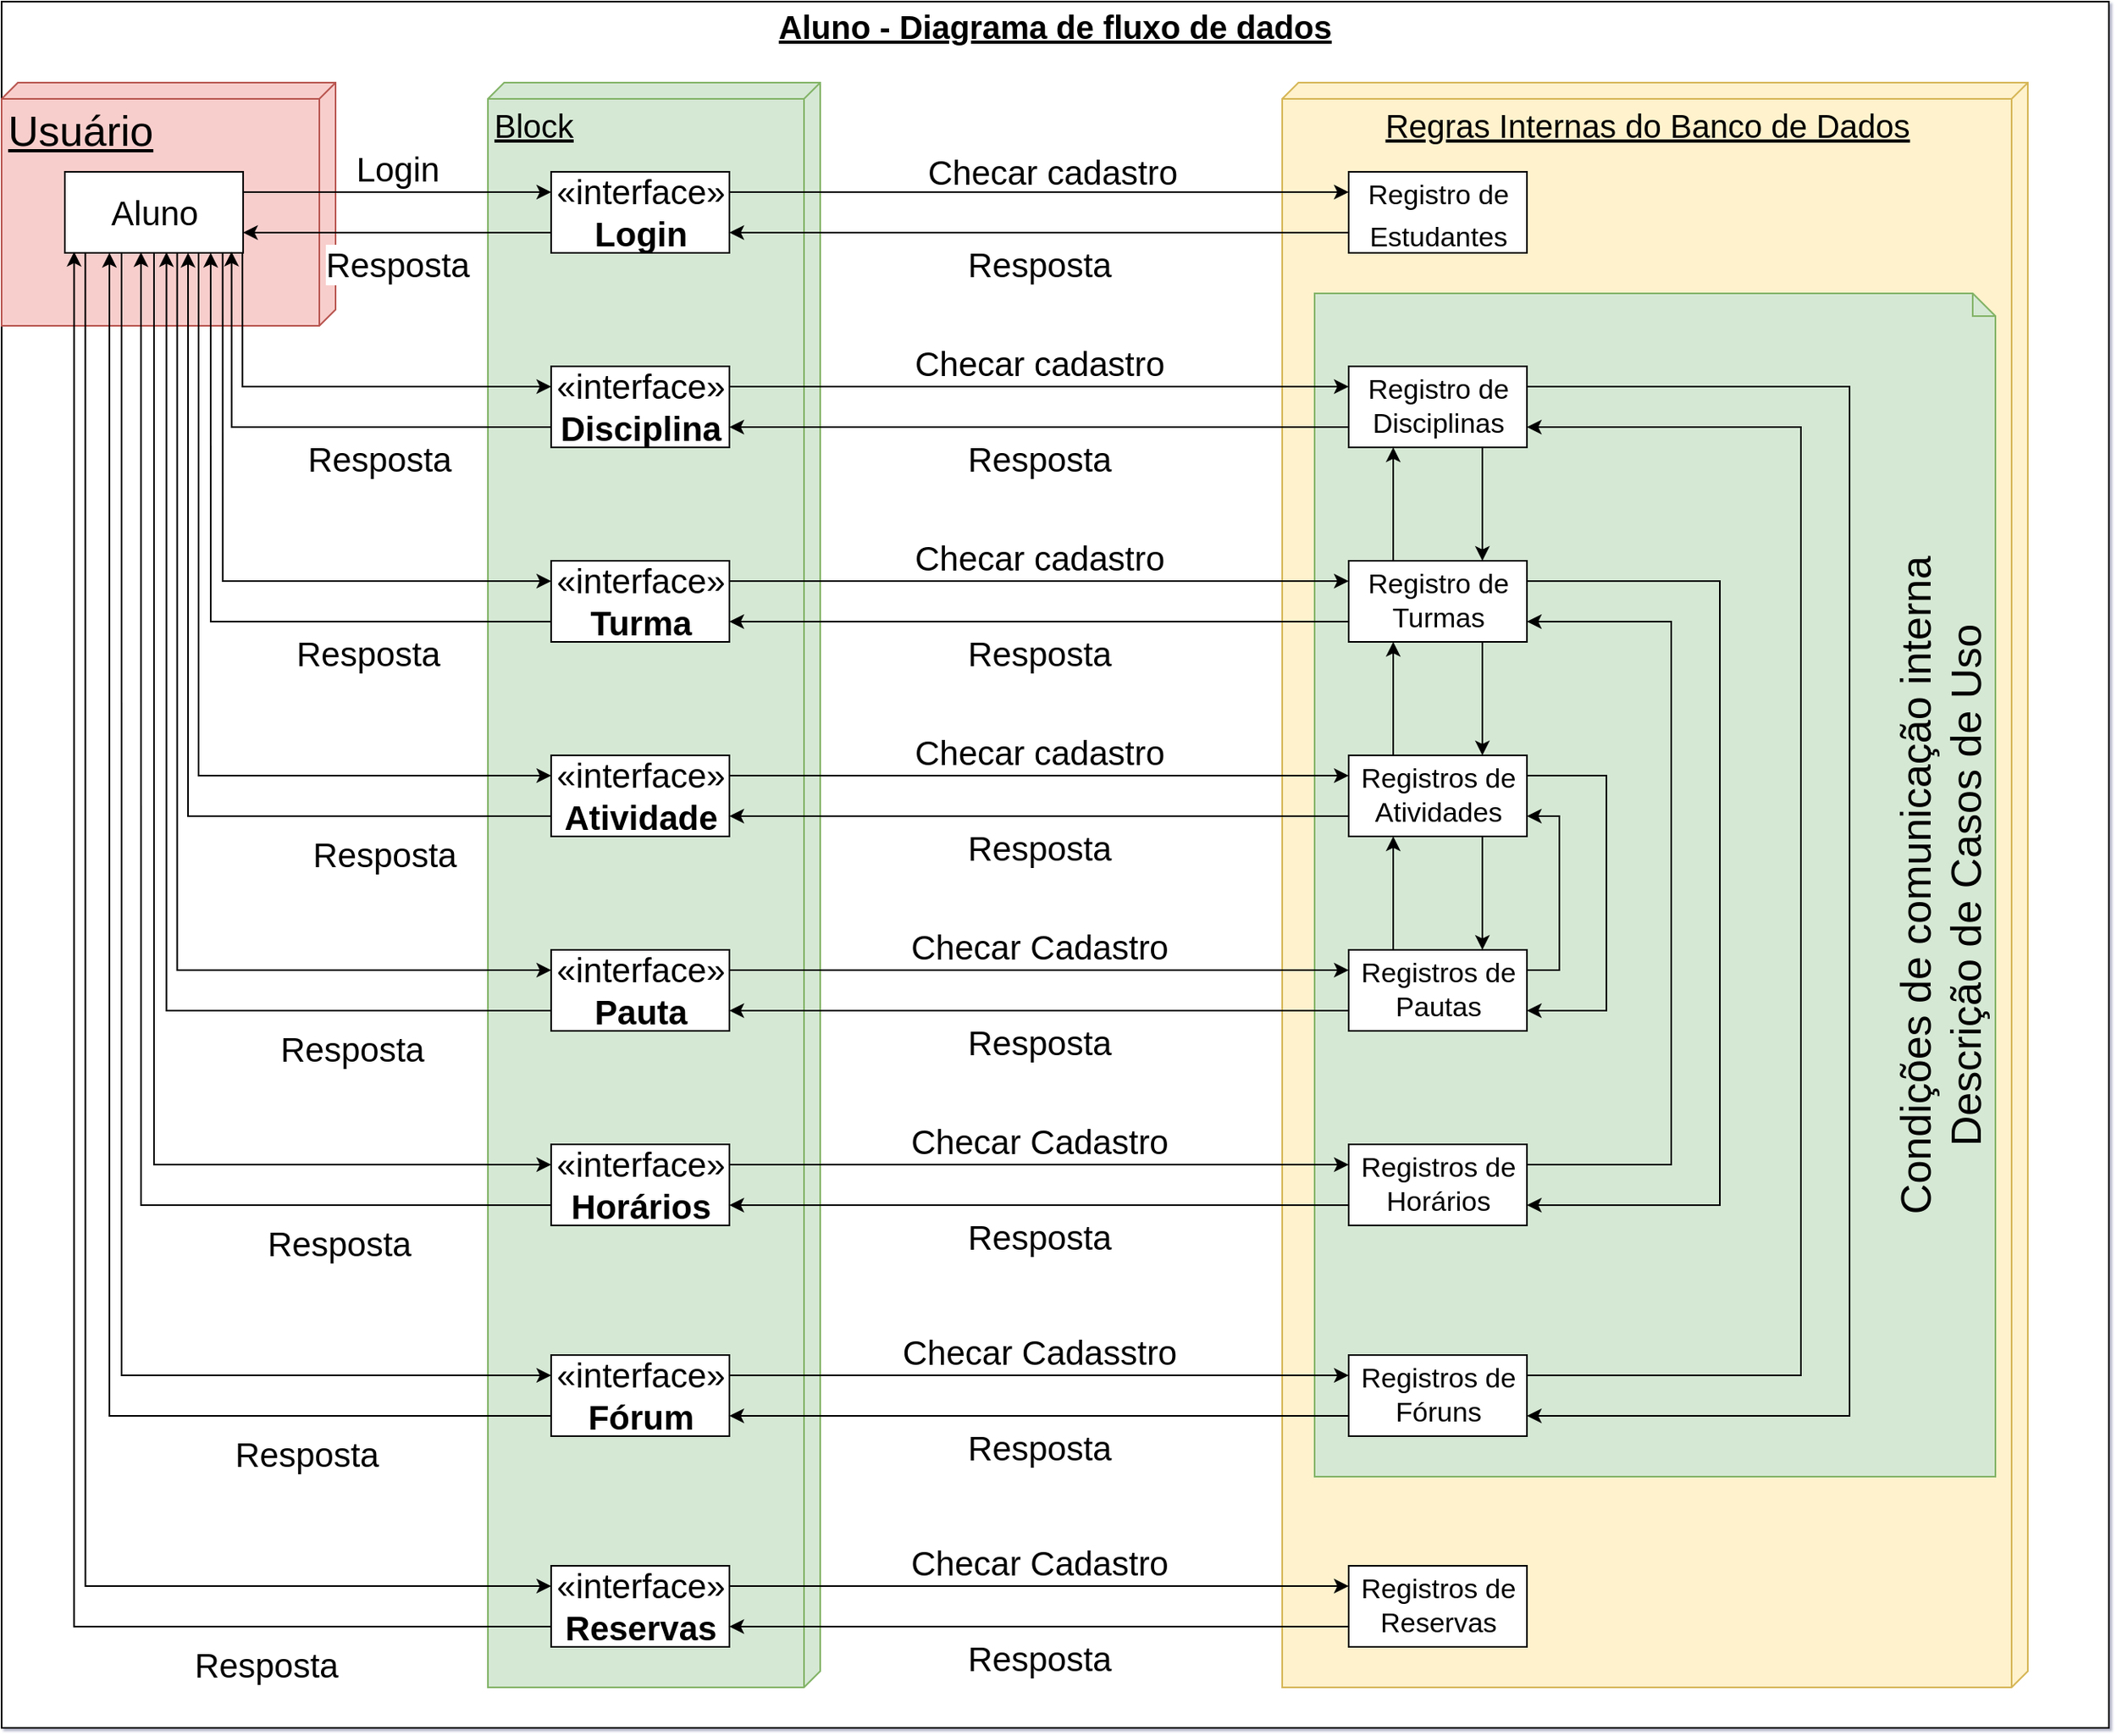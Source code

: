 <mxfile version="12.3.2" type="device" pages="1"><diagram id="SHQwK_Ve0WmSKA9LiEq6" name="Page-1"><mxGraphModel dx="1679" dy="534" grid="1" gridSize="10" guides="1" tooltips="1" connect="1" arrows="1" fold="1" page="1" pageScale="1" pageWidth="827" pageHeight="1169" math="0" shadow="1"><root><mxCell id="0"/><mxCell id="1" parent="0"/><mxCell id="xhDXMEoZwZoORVEO2PFJ-100" value="&lt;p style=&quot;margin: 4px 0px 0px; text-align: center; text-decoration: underline; font-size: 20px;&quot;&gt;&lt;b style=&quot;font-size: 20px;&quot;&gt;Aluno - Diagrama de fluxo de dados&lt;/b&gt;&lt;/p&gt;&lt;p style=&quot;margin: 0px 0px 0px 8px; font-size: 20px;&quot;&gt;&lt;br style=&quot;font-size: 20px;&quot;&gt;&lt;/p&gt;" style="verticalAlign=top;align=left;overflow=fill;fontSize=20;fontFamily=Helvetica;html=1;" parent="1" vertex="1"><mxGeometry x="-790" y="30" width="1300" height="1065" as="geometry"/></mxCell><mxCell id="xhDXMEoZwZoORVEO2PFJ-105" value="Usuário" style="verticalAlign=top;align=left;spacingTop=8;spacingLeft=2;spacingRight=12;shape=cube;size=10;direction=south;fontStyle=4;html=1;strokeColor=#b85450;fillColor=#f8cecc;fontSize=26;" parent="1" vertex="1"><mxGeometry x="-790" y="80" width="206" height="150" as="geometry"/></mxCell><mxCell id="xhDXMEoZwZoORVEO2PFJ-102" value="Regras Internas do Banco de Dados" style="verticalAlign=top;align=center;spacingTop=8;spacingLeft=2;spacingRight=12;shape=cube;size=10;direction=south;fontStyle=4;html=1;fontSize=20;fillColor=#fff2cc;strokeColor=#d6b656;" parent="1" vertex="1"><mxGeometry y="80" width="460" height="990" as="geometry"/></mxCell><mxCell id="xhDXMEoZwZoORVEO2PFJ-104" value="&lt;span style=&quot;white-space: nowrap ; font-size: 26px&quot;&gt;Condições de comunicação interna&lt;br&gt;Descrição de Casos de Uso&lt;br&gt;&lt;/span&gt;" style="shape=note;whiteSpace=wrap;html=1;size=14;verticalAlign=bottom;align=center;spacingTop=-6;strokeColor=#82b366;fillColor=#d5e8d4;fontSize=26;horizontal=0;" parent="1" vertex="1"><mxGeometry x="20" y="210" width="420" height="730" as="geometry"/></mxCell><mxCell id="xhDXMEoZwZoORVEO2PFJ-103" value="Block" style="verticalAlign=top;align=left;spacingTop=8;spacingLeft=2;spacingRight=12;shape=cube;size=10;direction=south;fontStyle=4;html=1;fontSize=20;fillColor=#d5e8d4;strokeColor=#82b366;" parent="1" vertex="1"><mxGeometry x="-490" y="80" width="205" height="990" as="geometry"/></mxCell><mxCell id="xhDXMEoZwZoORVEO2PFJ-34" value="Login" style="edgeStyle=orthogonalEdgeStyle;rounded=0;orthogonalLoop=1;jettySize=auto;html=1;exitX=1;exitY=0.25;exitDx=0;exitDy=0;entryX=0;entryY=0.25;entryDx=0;entryDy=0;fontSize=21;verticalAlign=bottom;labelBackgroundColor=none;" parent="1" source="xhDXMEoZwZoORVEO2PFJ-24" target="xhDXMEoZwZoORVEO2PFJ-25" edge="1"><mxGeometry relative="1" as="geometry"/></mxCell><mxCell id="xhDXMEoZwZoORVEO2PFJ-36" style="edgeStyle=orthogonalEdgeStyle;rounded=0;orthogonalLoop=1;jettySize=auto;html=1;exitX=0.318;exitY=0.993;exitDx=0;exitDy=0;entryX=0;entryY=0.25;entryDx=0;entryDy=0;fontSize=21;exitPerimeter=0;" parent="1" source="xhDXMEoZwZoORVEO2PFJ-24" target="xhDXMEoZwZoORVEO2PFJ-26" edge="1"><mxGeometry relative="1" as="geometry"/></mxCell><mxCell id="xhDXMEoZwZoORVEO2PFJ-42" style="edgeStyle=orthogonalEdgeStyle;rounded=0;orthogonalLoop=1;jettySize=auto;html=1;exitX=0.75;exitY=1;exitDx=0;exitDy=0;entryX=0;entryY=0.25;entryDx=0;entryDy=0;labelBackgroundColor=none;fontSize=21;" parent="1" source="xhDXMEoZwZoORVEO2PFJ-24" target="xhDXMEoZwZoORVEO2PFJ-27" edge="1"><mxGeometry relative="1" as="geometry"/></mxCell><mxCell id="xhDXMEoZwZoORVEO2PFJ-43" style="edgeStyle=orthogonalEdgeStyle;rounded=0;orthogonalLoop=1;jettySize=auto;html=1;exitX=0.115;exitY=0.993;exitDx=0;exitDy=0;entryX=0;entryY=0.25;entryDx=0;entryDy=0;labelBackgroundColor=none;fontSize=21;exitPerimeter=0;" parent="1" source="xhDXMEoZwZoORVEO2PFJ-24" target="xhDXMEoZwZoORVEO2PFJ-28" edge="1"><mxGeometry relative="1" as="geometry"/></mxCell><mxCell id="xhDXMEoZwZoORVEO2PFJ-45" style="edgeStyle=orthogonalEdgeStyle;rounded=0;orthogonalLoop=1;jettySize=auto;html=1;exitX=0.63;exitY=1;exitDx=0;exitDy=0;entryX=0;entryY=0.25;entryDx=0;entryDy=0;labelBackgroundColor=none;fontSize=21;exitPerimeter=0;" parent="1" source="xhDXMEoZwZoORVEO2PFJ-24" target="xhDXMEoZwZoORVEO2PFJ-30" edge="1"><mxGeometry relative="1" as="geometry"/></mxCell><mxCell id="xhDXMEoZwZoORVEO2PFJ-46" style="edgeStyle=orthogonalEdgeStyle;rounded=0;orthogonalLoop=1;jettySize=auto;html=1;exitX=0.996;exitY=1.005;exitDx=0;exitDy=0;entryX=0;entryY=0.25;entryDx=0;entryDy=0;labelBackgroundColor=none;fontSize=21;exitPerimeter=0;" parent="1" source="xhDXMEoZwZoORVEO2PFJ-24" target="xhDXMEoZwZoORVEO2PFJ-31" edge="1"><mxGeometry relative="1" as="geometry"/></mxCell><mxCell id="xhDXMEoZwZoORVEO2PFJ-49" style="edgeStyle=orthogonalEdgeStyle;rounded=0;orthogonalLoop=1;jettySize=auto;html=1;exitX=0.5;exitY=1;exitDx=0;exitDy=0;entryX=0;entryY=0.25;entryDx=0;entryDy=0;labelBackgroundColor=none;fontSize=21;" parent="1" source="xhDXMEoZwZoORVEO2PFJ-24" target="xhDXMEoZwZoORVEO2PFJ-32" edge="1"><mxGeometry relative="1" as="geometry"/></mxCell><mxCell id="xhDXMEoZwZoORVEO2PFJ-53" style="edgeStyle=orthogonalEdgeStyle;rounded=0;orthogonalLoop=1;jettySize=auto;html=1;exitX=0.885;exitY=1.007;exitDx=0;exitDy=0;entryX=0;entryY=0.25;entryDx=0;entryDy=0;labelBackgroundColor=none;fontSize=21;exitPerimeter=0;" parent="1" source="xhDXMEoZwZoORVEO2PFJ-24" target="xhDXMEoZwZoORVEO2PFJ-33" edge="1"><mxGeometry relative="1" as="geometry"/></mxCell><mxCell id="xhDXMEoZwZoORVEO2PFJ-24" value="Aluno" style="html=1;fontSize=21;align=center;" parent="1" vertex="1"><mxGeometry x="-751" y="135" width="110" height="50" as="geometry"/></mxCell><mxCell id="xhDXMEoZwZoORVEO2PFJ-35" value="Resposta" style="edgeStyle=orthogonalEdgeStyle;rounded=0;orthogonalLoop=1;jettySize=auto;html=1;exitX=0;exitY=0.75;exitDx=0;exitDy=0;entryX=1;entryY=0.75;entryDx=0;entryDy=0;fontSize=21;verticalAlign=top;" parent="1" source="xhDXMEoZwZoORVEO2PFJ-25" target="xhDXMEoZwZoORVEO2PFJ-24" edge="1"><mxGeometry relative="1" as="geometry"/></mxCell><mxCell id="xhDXMEoZwZoORVEO2PFJ-40" value="Checar cadastro" style="edgeStyle=orthogonalEdgeStyle;rounded=0;orthogonalLoop=1;jettySize=auto;html=1;exitX=1;exitY=0.25;exitDx=0;exitDy=0;entryX=0;entryY=0.25;entryDx=0;entryDy=0;labelBackgroundColor=none;fontSize=21;verticalAlign=middle;labelPosition=center;verticalLabelPosition=middle;align=center;" parent="1" source="xhDXMEoZwZoORVEO2PFJ-25" target="xhDXMEoZwZoORVEO2PFJ-39" edge="1"><mxGeometry x="0.041" y="12" relative="1" as="geometry"><mxPoint as="offset"/></mxGeometry></mxCell><mxCell id="xhDXMEoZwZoORVEO2PFJ-25" value="«interface»&lt;br&gt;&lt;b&gt;Login&lt;/b&gt;" style="html=1;fontSize=21;align=center;" parent="1" vertex="1"><mxGeometry x="-451" y="135" width="110" height="50" as="geometry"/></mxCell><mxCell id="xhDXMEoZwZoORVEO2PFJ-37" value="Resposta" style="edgeStyle=orthogonalEdgeStyle;rounded=0;orthogonalLoop=1;jettySize=auto;html=1;exitX=0;exitY=0.75;exitDx=0;exitDy=0;fontSize=21;entryX=0.25;entryY=1;entryDx=0;entryDy=0;" parent="1" source="xhDXMEoZwZoORVEO2PFJ-26" target="xhDXMEoZwZoORVEO2PFJ-24" edge="1"><mxGeometry x="-0.693" y="23" relative="1" as="geometry"><mxPoint x="-671" y="175" as="targetPoint"/><mxPoint x="1" as="offset"/></mxGeometry></mxCell><mxCell id="xhDXMEoZwZoORVEO2PFJ-76" value="Checar Cadasstro" style="edgeStyle=orthogonalEdgeStyle;rounded=0;orthogonalLoop=1;jettySize=auto;html=1;exitX=1;exitY=0.25;exitDx=0;exitDy=0;entryX=0;entryY=0.25;entryDx=0;entryDy=0;labelBackgroundColor=none;fontSize=21;verticalAlign=bottom;" parent="1" source="xhDXMEoZwZoORVEO2PFJ-26" target="xhDXMEoZwZoORVEO2PFJ-61" edge="1"><mxGeometry relative="1" as="geometry"/></mxCell><mxCell id="xhDXMEoZwZoORVEO2PFJ-26" value="«interface»&lt;br&gt;&lt;b&gt;Fórum&lt;/b&gt;" style="html=1;fontSize=21;align=center;" parent="1" vertex="1"><mxGeometry x="-451" y="865" width="110" height="50" as="geometry"/></mxCell><mxCell id="xhDXMEoZwZoORVEO2PFJ-38" value="Resposta" style="edgeStyle=orthogonalEdgeStyle;rounded=0;orthogonalLoop=1;jettySize=auto;html=1;exitX=0;exitY=0.75;exitDx=0;exitDy=0;entryX=0.691;entryY=1;entryDx=0;entryDy=0;fontSize=21;entryPerimeter=0;" parent="1" source="xhDXMEoZwZoORVEO2PFJ-27" target="xhDXMEoZwZoORVEO2PFJ-24" edge="1"><mxGeometry x="-0.635" y="23" relative="1" as="geometry"><mxPoint x="1" as="offset"/></mxGeometry></mxCell><mxCell id="xhDXMEoZwZoORVEO2PFJ-70" value="&lt;span style=&quot;font-size: 21px;&quot;&gt;Checar cadastro&lt;/span&gt;" style="edgeStyle=orthogonalEdgeStyle;rounded=0;orthogonalLoop=1;jettySize=auto;html=1;exitX=1;exitY=0.25;exitDx=0;exitDy=0;entryX=0;entryY=0.25;entryDx=0;entryDy=0;labelBackgroundColor=none;fontSize=21;verticalAlign=bottom;" parent="1" source="xhDXMEoZwZoORVEO2PFJ-27" target="xhDXMEoZwZoORVEO2PFJ-58" edge="1"><mxGeometry relative="1" as="geometry"/></mxCell><mxCell id="xhDXMEoZwZoORVEO2PFJ-27" value="«interface»&lt;br&gt;&lt;b&gt;Atividade&lt;/b&gt;" style="html=1;fontSize=21;align=center;" parent="1" vertex="1"><mxGeometry x="-451" y="495" width="110" height="50" as="geometry"/></mxCell><mxCell id="xhDXMEoZwZoORVEO2PFJ-44" value="Resposta" style="edgeStyle=orthogonalEdgeStyle;rounded=0;orthogonalLoop=1;jettySize=auto;html=1;exitX=0;exitY=0.75;exitDx=0;exitDy=0;labelBackgroundColor=none;fontSize=21;entryX=0.052;entryY=0.987;entryDx=0;entryDy=0;entryPerimeter=0;" parent="1" source="xhDXMEoZwZoORVEO2PFJ-28" target="xhDXMEoZwZoORVEO2PFJ-24" edge="1"><mxGeometry x="-0.69" y="23" relative="1" as="geometry"><mxPoint x="-704" y="195" as="targetPoint"/><mxPoint x="1" as="offset"/></mxGeometry></mxCell><mxCell id="xhDXMEoZwZoORVEO2PFJ-78" value="Checar Cadastro" style="edgeStyle=orthogonalEdgeStyle;rounded=0;orthogonalLoop=1;jettySize=auto;html=1;exitX=1;exitY=0.25;exitDx=0;exitDy=0;entryX=0;entryY=0.25;entryDx=0;entryDy=0;labelBackgroundColor=none;fontSize=21;align=center;verticalAlign=bottom;" parent="1" source="xhDXMEoZwZoORVEO2PFJ-28" target="xhDXMEoZwZoORVEO2PFJ-62" edge="1"><mxGeometry relative="1" as="geometry"/></mxCell><mxCell id="xhDXMEoZwZoORVEO2PFJ-28" value="«interface»&lt;br&gt;&lt;b&gt;Reservas&lt;/b&gt;" style="html=1;fontSize=21;align=center;" parent="1" vertex="1"><mxGeometry x="-451" y="995" width="110" height="50" as="geometry"/></mxCell><mxCell id="xhDXMEoZwZoORVEO2PFJ-47" value="Resposta" style="edgeStyle=orthogonalEdgeStyle;rounded=0;orthogonalLoop=1;jettySize=auto;html=1;exitX=0;exitY=0.75;exitDx=0;exitDy=0;entryX=0.57;entryY=0.993;entryDx=0;entryDy=0;labelBackgroundColor=none;fontSize=21;entryPerimeter=0;" parent="1" source="xhDXMEoZwZoORVEO2PFJ-30" target="xhDXMEoZwZoORVEO2PFJ-24" edge="1"><mxGeometry x="-0.649" y="23" relative="1" as="geometry"><mxPoint x="1" as="offset"/></mxGeometry></mxCell><mxCell id="xhDXMEoZwZoORVEO2PFJ-72" value="Checar Cadastro" style="edgeStyle=orthogonalEdgeStyle;rounded=0;orthogonalLoop=1;jettySize=auto;html=1;exitX=1;exitY=0.25;exitDx=0;exitDy=0;entryX=0;entryY=0.25;entryDx=0;entryDy=0;labelBackgroundColor=none;fontSize=21;verticalAlign=bottom;" parent="1" source="xhDXMEoZwZoORVEO2PFJ-30" target="xhDXMEoZwZoORVEO2PFJ-59" edge="1"><mxGeometry relative="1" as="geometry"/></mxCell><mxCell id="xhDXMEoZwZoORVEO2PFJ-30" value="«interface»&lt;br&gt;&lt;b&gt;Pauta&lt;/b&gt;" style="html=1;fontSize=21;align=center;" parent="1" vertex="1"><mxGeometry x="-451" y="615" width="110" height="50" as="geometry"/></mxCell><mxCell id="xhDXMEoZwZoORVEO2PFJ-48" value="Resposta" style="edgeStyle=orthogonalEdgeStyle;rounded=0;orthogonalLoop=1;jettySize=auto;html=1;exitX=0;exitY=0.75;exitDx=0;exitDy=0;entryX=0.935;entryY=0.986;entryDx=0;entryDy=0;entryPerimeter=0;labelBackgroundColor=none;fontSize=21;verticalAlign=top;align=left;" parent="1" source="xhDXMEoZwZoORVEO2PFJ-31" target="xhDXMEoZwZoORVEO2PFJ-24" edge="1"><mxGeometry relative="1" as="geometry"/></mxCell><mxCell id="xhDXMEoZwZoORVEO2PFJ-66" value="&lt;span style=&quot;font-size: 21px&quot;&gt;Checar cadastro&lt;/span&gt;" style="edgeStyle=orthogonalEdgeStyle;rounded=0;orthogonalLoop=1;jettySize=auto;html=1;exitX=1;exitY=0.25;exitDx=0;exitDy=0;entryX=0;entryY=0.25;entryDx=0;entryDy=0;labelBackgroundColor=none;fontSize=17;verticalAlign=bottom;" parent="1" source="xhDXMEoZwZoORVEO2PFJ-31" target="xhDXMEoZwZoORVEO2PFJ-56" edge="1"><mxGeometry relative="1" as="geometry"/></mxCell><mxCell id="xhDXMEoZwZoORVEO2PFJ-31" value="«interface»&lt;br&gt;&lt;b&gt;Disciplina&lt;/b&gt;" style="html=1;fontSize=21;align=center;" parent="1" vertex="1"><mxGeometry x="-451" y="255" width="110" height="50" as="geometry"/></mxCell><mxCell id="xhDXMEoZwZoORVEO2PFJ-50" value="Resposta" style="edgeStyle=orthogonalEdgeStyle;rounded=0;orthogonalLoop=1;jettySize=auto;html=1;exitX=0;exitY=0.75;exitDx=0;exitDy=0;entryX=0.427;entryY=0.993;entryDx=0;entryDy=0;labelBackgroundColor=none;fontSize=21;entryPerimeter=0;" parent="1" source="xhDXMEoZwZoORVEO2PFJ-32" target="xhDXMEoZwZoORVEO2PFJ-24" edge="1"><mxGeometry x="-0.685" y="23" relative="1" as="geometry"><mxPoint x="1" as="offset"/></mxGeometry></mxCell><mxCell id="xhDXMEoZwZoORVEO2PFJ-74" value="Checar Cadastro" style="edgeStyle=orthogonalEdgeStyle;rounded=0;orthogonalLoop=1;jettySize=auto;html=1;exitX=1;exitY=0.25;exitDx=0;exitDy=0;entryX=0;entryY=0.25;entryDx=0;entryDy=0;labelBackgroundColor=none;fontSize=21;verticalAlign=bottom;" parent="1" source="xhDXMEoZwZoORVEO2PFJ-32" target="xhDXMEoZwZoORVEO2PFJ-60" edge="1"><mxGeometry relative="1" as="geometry"/></mxCell><mxCell id="xhDXMEoZwZoORVEO2PFJ-32" value="«interface»&lt;br&gt;&lt;b&gt;Horários&lt;/b&gt;" style="html=1;fontSize=21;align=center;" parent="1" vertex="1"><mxGeometry x="-451" y="735" width="110" height="50" as="geometry"/></mxCell><mxCell id="xhDXMEoZwZoORVEO2PFJ-54" value="Resposta" style="edgeStyle=orthogonalEdgeStyle;rounded=0;orthogonalLoop=1;jettySize=auto;html=1;exitX=0;exitY=0.75;exitDx=0;exitDy=0;labelBackgroundColor=none;fontSize=21;entryX=0.818;entryY=1;entryDx=0;entryDy=0;entryPerimeter=0;align=left;verticalAlign=top;labelPosition=right;verticalLabelPosition=bottom;" parent="1" source="xhDXMEoZwZoORVEO2PFJ-33" target="xhDXMEoZwZoORVEO2PFJ-24" edge="1"><mxGeometry x="-0.271" relative="1" as="geometry"><mxPoint x="-660" y="186" as="targetPoint"/><mxPoint as="offset"/></mxGeometry></mxCell><mxCell id="xhDXMEoZwZoORVEO2PFJ-68" value="&lt;span style=&quot;font-size: 21px&quot;&gt;Checar cadastro&lt;br&gt;&lt;/span&gt;" style="edgeStyle=orthogonalEdgeStyle;rounded=0;orthogonalLoop=1;jettySize=auto;html=1;exitX=1;exitY=0.25;exitDx=0;exitDy=0;entryX=0;entryY=0.25;entryDx=0;entryDy=0;labelBackgroundColor=none;fontSize=17;verticalAlign=bottom;" parent="1" source="xhDXMEoZwZoORVEO2PFJ-33" target="xhDXMEoZwZoORVEO2PFJ-57" edge="1"><mxGeometry relative="1" as="geometry"/></mxCell><mxCell id="xhDXMEoZwZoORVEO2PFJ-33" value="«interface»&lt;br&gt;&lt;b&gt;Turma&lt;/b&gt;" style="html=1;fontSize=21;align=center;" parent="1" vertex="1"><mxGeometry x="-451" y="375" width="110" height="50" as="geometry"/></mxCell><mxCell id="xhDXMEoZwZoORVEO2PFJ-41" value="Resposta" style="edgeStyle=orthogonalEdgeStyle;rounded=0;orthogonalLoop=1;jettySize=auto;html=1;exitX=0;exitY=0.75;exitDx=0;exitDy=0;entryX=1;entryY=0.75;entryDx=0;entryDy=0;labelBackgroundColor=none;fontSize=21;verticalAlign=top;" parent="1" source="xhDXMEoZwZoORVEO2PFJ-39" target="xhDXMEoZwZoORVEO2PFJ-25" edge="1"><mxGeometry relative="1" as="geometry"/></mxCell><mxCell id="xhDXMEoZwZoORVEO2PFJ-39" value="&lt;font style=&quot;font-size: 17px&quot;&gt;Registro de&lt;br&gt;Estudantes&lt;/font&gt;" style="html=1;fontSize=21;align=center;" parent="1" vertex="1"><mxGeometry x="41" y="135" width="110" height="50" as="geometry"/></mxCell><mxCell id="xhDXMEoZwZoORVEO2PFJ-67" value="Resposta" style="edgeStyle=orthogonalEdgeStyle;rounded=0;orthogonalLoop=1;jettySize=auto;html=1;exitX=0;exitY=0.75;exitDx=0;exitDy=0;entryX=1;entryY=0.75;entryDx=0;entryDy=0;labelBackgroundColor=none;fontSize=21;verticalAlign=top;" parent="1" source="xhDXMEoZwZoORVEO2PFJ-56" target="xhDXMEoZwZoORVEO2PFJ-31" edge="1"><mxGeometry relative="1" as="geometry"/></mxCell><mxCell id="xhDXMEoZwZoORVEO2PFJ-84" style="edgeStyle=orthogonalEdgeStyle;rounded=0;orthogonalLoop=1;jettySize=auto;html=1;exitX=0.75;exitY=1;exitDx=0;exitDy=0;entryX=0.75;entryY=0;entryDx=0;entryDy=0;labelBackgroundColor=none;fontSize=21;align=left;" parent="1" source="xhDXMEoZwZoORVEO2PFJ-56" target="xhDXMEoZwZoORVEO2PFJ-57" edge="1"><mxGeometry relative="1" as="geometry"/></mxCell><mxCell id="xhDXMEoZwZoORVEO2PFJ-97" style="edgeStyle=orthogonalEdgeStyle;rounded=0;orthogonalLoop=1;jettySize=auto;html=1;exitX=1;exitY=0.25;exitDx=0;exitDy=0;entryX=1;entryY=0.75;entryDx=0;entryDy=0;labelBackgroundColor=none;fontSize=21;align=left;" parent="1" source="xhDXMEoZwZoORVEO2PFJ-56" target="xhDXMEoZwZoORVEO2PFJ-61" edge="1"><mxGeometry relative="1" as="geometry"><Array as="points"><mxPoint x="350" y="267"/><mxPoint x="350" y="902"/></Array></mxGeometry></mxCell><mxCell id="xhDXMEoZwZoORVEO2PFJ-56" value="Registro de&lt;br style=&quot;font-size: 17px;&quot;&gt;Disciplinas" style="html=1;fontSize=17;align=center;" parent="1" vertex="1"><mxGeometry x="41" y="255" width="110" height="50" as="geometry"/></mxCell><mxCell id="xhDXMEoZwZoORVEO2PFJ-69" value="Resposta" style="edgeStyle=orthogonalEdgeStyle;rounded=0;orthogonalLoop=1;jettySize=auto;html=1;exitX=0;exitY=0.75;exitDx=0;exitDy=0;entryX=1;entryY=0.75;entryDx=0;entryDy=0;labelBackgroundColor=none;fontSize=21;verticalAlign=top;" parent="1" source="xhDXMEoZwZoORVEO2PFJ-57" target="xhDXMEoZwZoORVEO2PFJ-33" edge="1"><mxGeometry relative="1" as="geometry"/></mxCell><mxCell id="xhDXMEoZwZoORVEO2PFJ-85" style="edgeStyle=orthogonalEdgeStyle;rounded=0;orthogonalLoop=1;jettySize=auto;html=1;exitX=0.25;exitY=0;exitDx=0;exitDy=0;entryX=0.25;entryY=1;entryDx=0;entryDy=0;labelBackgroundColor=none;fontSize=21;align=left;" parent="1" source="xhDXMEoZwZoORVEO2PFJ-57" target="xhDXMEoZwZoORVEO2PFJ-56" edge="1"><mxGeometry relative="1" as="geometry"/></mxCell><mxCell id="xhDXMEoZwZoORVEO2PFJ-86" style="edgeStyle=orthogonalEdgeStyle;rounded=0;orthogonalLoop=1;jettySize=auto;html=1;exitX=0.75;exitY=1;exitDx=0;exitDy=0;entryX=0.75;entryY=0;entryDx=0;entryDy=0;labelBackgroundColor=none;fontSize=21;align=left;" parent="1" source="xhDXMEoZwZoORVEO2PFJ-57" target="xhDXMEoZwZoORVEO2PFJ-58" edge="1"><mxGeometry relative="1" as="geometry"/></mxCell><mxCell id="xhDXMEoZwZoORVEO2PFJ-94" style="edgeStyle=orthogonalEdgeStyle;rounded=0;orthogonalLoop=1;jettySize=auto;html=1;exitX=1;exitY=0.25;exitDx=0;exitDy=0;entryX=1;entryY=0.75;entryDx=0;entryDy=0;labelBackgroundColor=none;fontSize=21;align=left;" parent="1" source="xhDXMEoZwZoORVEO2PFJ-57" target="xhDXMEoZwZoORVEO2PFJ-60" edge="1"><mxGeometry relative="1" as="geometry"><Array as="points"><mxPoint x="270" y="387"/><mxPoint x="270" y="772"/></Array></mxGeometry></mxCell><mxCell id="xhDXMEoZwZoORVEO2PFJ-57" value="Registro de&lt;br&gt;Turmas" style="html=1;fontSize=17;align=center;" parent="1" vertex="1"><mxGeometry x="41" y="375" width="110" height="50" as="geometry"/></mxCell><mxCell id="xhDXMEoZwZoORVEO2PFJ-71" value="Resposta" style="edgeStyle=orthogonalEdgeStyle;rounded=0;orthogonalLoop=1;jettySize=auto;html=1;exitX=0;exitY=0.75;exitDx=0;exitDy=0;entryX=1;entryY=0.75;entryDx=0;entryDy=0;labelBackgroundColor=none;fontSize=21;verticalAlign=top;" parent="1" source="xhDXMEoZwZoORVEO2PFJ-58" target="xhDXMEoZwZoORVEO2PFJ-27" edge="1"><mxGeometry relative="1" as="geometry"/></mxCell><mxCell id="xhDXMEoZwZoORVEO2PFJ-87" style="edgeStyle=orthogonalEdgeStyle;rounded=0;orthogonalLoop=1;jettySize=auto;html=1;exitX=0.25;exitY=0;exitDx=0;exitDy=0;entryX=0.25;entryY=1;entryDx=0;entryDy=0;labelBackgroundColor=none;fontSize=21;align=left;" parent="1" source="xhDXMEoZwZoORVEO2PFJ-58" target="xhDXMEoZwZoORVEO2PFJ-57" edge="1"><mxGeometry relative="1" as="geometry"/></mxCell><mxCell id="xhDXMEoZwZoORVEO2PFJ-91" style="edgeStyle=orthogonalEdgeStyle;rounded=0;orthogonalLoop=1;jettySize=auto;html=1;exitX=0.75;exitY=1;exitDx=0;exitDy=0;entryX=0.75;entryY=0;entryDx=0;entryDy=0;labelBackgroundColor=none;fontSize=21;align=left;" parent="1" source="xhDXMEoZwZoORVEO2PFJ-58" target="xhDXMEoZwZoORVEO2PFJ-59" edge="1"><mxGeometry relative="1" as="geometry"/></mxCell><mxCell id="xhDXMEoZwZoORVEO2PFJ-93" style="edgeStyle=orthogonalEdgeStyle;rounded=0;orthogonalLoop=1;jettySize=auto;html=1;exitX=1;exitY=0.25;exitDx=0;exitDy=0;entryX=1;entryY=0.75;entryDx=0;entryDy=0;labelBackgroundColor=none;fontSize=21;align=left;" parent="1" source="xhDXMEoZwZoORVEO2PFJ-58" target="xhDXMEoZwZoORVEO2PFJ-59" edge="1"><mxGeometry relative="1" as="geometry"><Array as="points"><mxPoint x="200" y="507"/><mxPoint x="200" y="652"/></Array></mxGeometry></mxCell><mxCell id="xhDXMEoZwZoORVEO2PFJ-58" value="Registros de&lt;br&gt;Atividades" style="html=1;fontSize=17;align=center;" parent="1" vertex="1"><mxGeometry x="41" y="495" width="110" height="50" as="geometry"/></mxCell><mxCell id="xhDXMEoZwZoORVEO2PFJ-73" value="Resposta" style="edgeStyle=orthogonalEdgeStyle;rounded=0;orthogonalLoop=1;jettySize=auto;html=1;exitX=0;exitY=0.75;exitDx=0;exitDy=0;entryX=1;entryY=0.75;entryDx=0;entryDy=0;labelBackgroundColor=none;fontSize=21;verticalAlign=top;" parent="1" source="xhDXMEoZwZoORVEO2PFJ-59" target="xhDXMEoZwZoORVEO2PFJ-30" edge="1"><mxGeometry relative="1" as="geometry"/></mxCell><mxCell id="xhDXMEoZwZoORVEO2PFJ-90" style="edgeStyle=orthogonalEdgeStyle;rounded=0;orthogonalLoop=1;jettySize=auto;html=1;exitX=0.25;exitY=0;exitDx=0;exitDy=0;entryX=0.25;entryY=1;entryDx=0;entryDy=0;labelBackgroundColor=none;fontSize=21;align=left;" parent="1" source="xhDXMEoZwZoORVEO2PFJ-59" target="xhDXMEoZwZoORVEO2PFJ-58" edge="1"><mxGeometry relative="1" as="geometry"/></mxCell><mxCell id="xhDXMEoZwZoORVEO2PFJ-92" style="edgeStyle=orthogonalEdgeStyle;rounded=0;orthogonalLoop=1;jettySize=auto;html=1;exitX=1;exitY=0.25;exitDx=0;exitDy=0;entryX=1;entryY=0.75;entryDx=0;entryDy=0;labelBackgroundColor=none;fontSize=21;align=left;" parent="1" source="xhDXMEoZwZoORVEO2PFJ-59" target="xhDXMEoZwZoORVEO2PFJ-58" edge="1"><mxGeometry relative="1" as="geometry"/></mxCell><mxCell id="xhDXMEoZwZoORVEO2PFJ-59" value="Registros de&lt;br&gt;Pautas" style="html=1;fontSize=17;align=center;" parent="1" vertex="1"><mxGeometry x="41" y="615" width="110" height="50" as="geometry"/></mxCell><mxCell id="xhDXMEoZwZoORVEO2PFJ-75" value="Resposta" style="edgeStyle=orthogonalEdgeStyle;rounded=0;orthogonalLoop=1;jettySize=auto;html=1;exitX=0;exitY=0.75;exitDx=0;exitDy=0;entryX=1;entryY=0.75;entryDx=0;entryDy=0;labelBackgroundColor=none;fontSize=21;verticalAlign=top;" parent="1" source="xhDXMEoZwZoORVEO2PFJ-60" target="xhDXMEoZwZoORVEO2PFJ-32" edge="1"><mxGeometry relative="1" as="geometry"/></mxCell><mxCell id="xhDXMEoZwZoORVEO2PFJ-95" style="edgeStyle=orthogonalEdgeStyle;rounded=0;orthogonalLoop=1;jettySize=auto;html=1;exitX=1;exitY=0.25;exitDx=0;exitDy=0;entryX=1;entryY=0.75;entryDx=0;entryDy=0;labelBackgroundColor=none;fontSize=21;align=left;" parent="1" source="xhDXMEoZwZoORVEO2PFJ-60" target="xhDXMEoZwZoORVEO2PFJ-57" edge="1"><mxGeometry relative="1" as="geometry"><Array as="points"><mxPoint x="240" y="747"/><mxPoint x="240" y="412"/></Array></mxGeometry></mxCell><mxCell id="xhDXMEoZwZoORVEO2PFJ-60" value="Registros de&lt;br&gt;Horários" style="html=1;fontSize=17;align=center;" parent="1" vertex="1"><mxGeometry x="41" y="735" width="110" height="50" as="geometry"/></mxCell><mxCell id="xhDXMEoZwZoORVEO2PFJ-77" value="Resposta" style="edgeStyle=orthogonalEdgeStyle;rounded=0;orthogonalLoop=1;jettySize=auto;html=1;exitX=0;exitY=0.75;exitDx=0;exitDy=0;entryX=1;entryY=0.75;entryDx=0;entryDy=0;labelBackgroundColor=none;fontSize=21;verticalAlign=top;" parent="1" source="xhDXMEoZwZoORVEO2PFJ-61" target="xhDXMEoZwZoORVEO2PFJ-26" edge="1"><mxGeometry relative="1" as="geometry"/></mxCell><mxCell id="xhDXMEoZwZoORVEO2PFJ-96" style="edgeStyle=orthogonalEdgeStyle;rounded=0;orthogonalLoop=1;jettySize=auto;html=1;exitX=1;exitY=0.25;exitDx=0;exitDy=0;entryX=1;entryY=0.75;entryDx=0;entryDy=0;labelBackgroundColor=none;fontSize=21;align=left;" parent="1" source="xhDXMEoZwZoORVEO2PFJ-61" target="xhDXMEoZwZoORVEO2PFJ-56" edge="1"><mxGeometry relative="1" as="geometry"><Array as="points"><mxPoint x="320" y="877"/><mxPoint x="320" y="292"/></Array></mxGeometry></mxCell><mxCell id="xhDXMEoZwZoORVEO2PFJ-61" value="Registros de&lt;br&gt;Fóruns" style="html=1;fontSize=17;align=center;" parent="1" vertex="1"><mxGeometry x="41" y="865" width="110" height="50" as="geometry"/></mxCell><mxCell id="xhDXMEoZwZoORVEO2PFJ-79" value="Resposta" style="edgeStyle=orthogonalEdgeStyle;rounded=0;orthogonalLoop=1;jettySize=auto;html=1;exitX=0;exitY=0.75;exitDx=0;exitDy=0;entryX=1;entryY=0.75;entryDx=0;entryDy=0;labelBackgroundColor=none;fontSize=21;align=center;verticalAlign=top;" parent="1" source="xhDXMEoZwZoORVEO2PFJ-62" target="xhDXMEoZwZoORVEO2PFJ-28" edge="1"><mxGeometry relative="1" as="geometry"/></mxCell><mxCell id="xhDXMEoZwZoORVEO2PFJ-62" value="Registros de&lt;br&gt;Reservas" style="html=1;fontSize=17;align=center;" parent="1" vertex="1"><mxGeometry x="41" y="995" width="110" height="50" as="geometry"/></mxCell></root></mxGraphModel></diagram></mxfile>